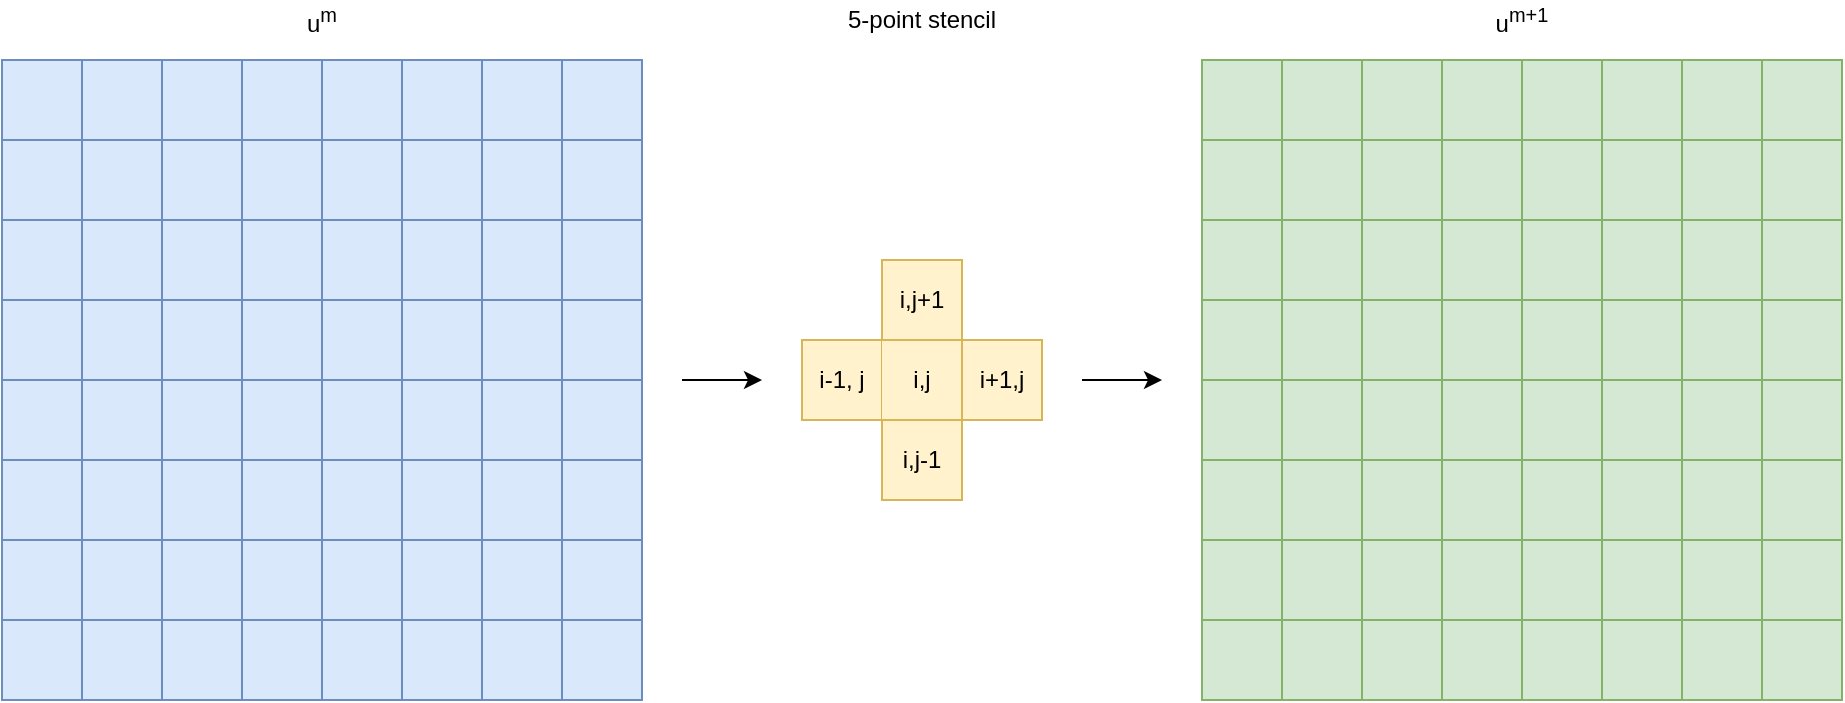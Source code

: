 <mxfile version="14.9.6" type="device"><diagram id="HZfbI1szdyYGrwidaAlg" name="Page-1"><mxGraphModel dx="1371" dy="1000" grid="1" gridSize="10" guides="1" tooltips="1" connect="1" arrows="1" fold="1" page="1" pageScale="1" pageWidth="850" pageHeight="1100" math="0" shadow="0"><root><mxCell id="0"/><mxCell id="1" parent="0"/><mxCell id="8Pho85jAipTzLvh0HM8t-35" value="" style="rounded=0;whiteSpace=wrap;html=1;fillColor=#fff2cc;strokeColor=#d6b656;" parent="1" vertex="1"><mxGeometry x="520" y="300" width="40" height="40" as="geometry"/></mxCell><mxCell id="8Pho85jAipTzLvh0HM8t-1" value="" style="rounded=0;whiteSpace=wrap;html=1;fillColor=#dae8fc;strokeColor=#6c8ebf;" parent="1" vertex="1"><mxGeometry x="120" y="160" width="40" height="40" as="geometry"/></mxCell><mxCell id="8Pho85jAipTzLvh0HM8t-2" value="" style="rounded=0;whiteSpace=wrap;html=1;fillColor=#dae8fc;strokeColor=#6c8ebf;" parent="1" vertex="1"><mxGeometry x="120" y="200" width="40" height="40" as="geometry"/></mxCell><mxCell id="8Pho85jAipTzLvh0HM8t-3" value="" style="rounded=0;whiteSpace=wrap;html=1;fillColor=#dae8fc;strokeColor=#6c8ebf;" parent="1" vertex="1"><mxGeometry x="120" y="240" width="40" height="40" as="geometry"/></mxCell><mxCell id="8Pho85jAipTzLvh0HM8t-4" value="" style="rounded=0;whiteSpace=wrap;html=1;fillColor=#dae8fc;strokeColor=#6c8ebf;" parent="1" vertex="1"><mxGeometry x="160" y="160" width="40" height="40" as="geometry"/></mxCell><mxCell id="8Pho85jAipTzLvh0HM8t-5" value="" style="rounded=0;whiteSpace=wrap;html=1;fillColor=#dae8fc;strokeColor=#6c8ebf;" parent="1" vertex="1"><mxGeometry x="160" y="200" width="40" height="40" as="geometry"/></mxCell><mxCell id="8Pho85jAipTzLvh0HM8t-6" value="" style="rounded=0;whiteSpace=wrap;html=1;fillColor=#dae8fc;strokeColor=#6c8ebf;" parent="1" vertex="1"><mxGeometry x="160" y="240" width="40" height="40" as="geometry"/></mxCell><mxCell id="8Pho85jAipTzLvh0HM8t-7" value="" style="rounded=0;whiteSpace=wrap;html=1;fillColor=#dae8fc;strokeColor=#6c8ebf;" parent="1" vertex="1"><mxGeometry x="200" y="160" width="40" height="40" as="geometry"/></mxCell><mxCell id="8Pho85jAipTzLvh0HM8t-8" value="" style="rounded=0;whiteSpace=wrap;html=1;fillColor=#dae8fc;strokeColor=#6c8ebf;" parent="1" vertex="1"><mxGeometry x="200" y="200" width="40" height="40" as="geometry"/></mxCell><mxCell id="8Pho85jAipTzLvh0HM8t-9" value="" style="rounded=0;whiteSpace=wrap;html=1;fillColor=#dae8fc;strokeColor=#6c8ebf;" parent="1" vertex="1"><mxGeometry x="200" y="240" width="40" height="40" as="geometry"/></mxCell><mxCell id="8Pho85jAipTzLvh0HM8t-10" value="" style="rounded=0;whiteSpace=wrap;html=1;fillColor=#dae8fc;strokeColor=#6c8ebf;" parent="1" vertex="1"><mxGeometry x="240" y="160" width="40" height="40" as="geometry"/></mxCell><mxCell id="8Pho85jAipTzLvh0HM8t-11" value="" style="rounded=0;whiteSpace=wrap;html=1;fillColor=#dae8fc;strokeColor=#6c8ebf;" parent="1" vertex="1"><mxGeometry x="240" y="200" width="40" height="40" as="geometry"/></mxCell><mxCell id="8Pho85jAipTzLvh0HM8t-12" value="" style="rounded=0;whiteSpace=wrap;html=1;fillColor=#dae8fc;strokeColor=#6c8ebf;" parent="1" vertex="1"><mxGeometry x="240" y="240" width="40" height="40" as="geometry"/></mxCell><mxCell id="8Pho85jAipTzLvh0HM8t-13" value="" style="rounded=0;whiteSpace=wrap;html=1;fillColor=#dae8fc;strokeColor=#6c8ebf;" parent="1" vertex="1"><mxGeometry x="280" y="160" width="40" height="40" as="geometry"/></mxCell><mxCell id="8Pho85jAipTzLvh0HM8t-14" value="" style="rounded=0;whiteSpace=wrap;html=1;fillColor=#dae8fc;strokeColor=#6c8ebf;" parent="1" vertex="1"><mxGeometry x="280" y="200" width="40" height="40" as="geometry"/></mxCell><mxCell id="8Pho85jAipTzLvh0HM8t-15" value="" style="rounded=0;whiteSpace=wrap;html=1;fillColor=#dae8fc;strokeColor=#6c8ebf;" parent="1" vertex="1"><mxGeometry x="280" y="240" width="40" height="40" as="geometry"/></mxCell><mxCell id="8Pho85jAipTzLvh0HM8t-19" value="" style="rounded=0;whiteSpace=wrap;html=1;fillColor=#dae8fc;strokeColor=#6c8ebf;" parent="1" vertex="1"><mxGeometry x="120" y="320" width="40" height="40" as="geometry"/></mxCell><mxCell id="8Pho85jAipTzLvh0HM8t-20" value="" style="rounded=0;whiteSpace=wrap;html=1;fillColor=#dae8fc;strokeColor=#6c8ebf;" parent="1" vertex="1"><mxGeometry x="120" y="360" width="40" height="40" as="geometry"/></mxCell><mxCell id="8Pho85jAipTzLvh0HM8t-21" value="" style="rounded=0;whiteSpace=wrap;html=1;fillColor=#dae8fc;strokeColor=#6c8ebf;" parent="1" vertex="1"><mxGeometry x="120" y="400" width="40" height="40" as="geometry"/></mxCell><mxCell id="8Pho85jAipTzLvh0HM8t-22" value="" style="rounded=0;whiteSpace=wrap;html=1;fillColor=#dae8fc;strokeColor=#6c8ebf;" parent="1" vertex="1"><mxGeometry x="160" y="320" width="40" height="40" as="geometry"/></mxCell><mxCell id="8Pho85jAipTzLvh0HM8t-23" value="" style="rounded=0;whiteSpace=wrap;html=1;fillColor=#dae8fc;strokeColor=#6c8ebf;" parent="1" vertex="1"><mxGeometry x="160" y="360" width="40" height="40" as="geometry"/></mxCell><mxCell id="8Pho85jAipTzLvh0HM8t-24" value="" style="rounded=0;whiteSpace=wrap;html=1;fillColor=#dae8fc;strokeColor=#6c8ebf;" parent="1" vertex="1"><mxGeometry x="160" y="400" width="40" height="40" as="geometry"/></mxCell><mxCell id="8Pho85jAipTzLvh0HM8t-25" value="" style="rounded=0;whiteSpace=wrap;html=1;fillColor=#dae8fc;strokeColor=#6c8ebf;" parent="1" vertex="1"><mxGeometry x="200" y="320" width="40" height="40" as="geometry"/></mxCell><mxCell id="8Pho85jAipTzLvh0HM8t-26" value="" style="rounded=0;whiteSpace=wrap;html=1;fillColor=#dae8fc;strokeColor=#6c8ebf;" parent="1" vertex="1"><mxGeometry x="200" y="360" width="40" height="40" as="geometry"/></mxCell><mxCell id="8Pho85jAipTzLvh0HM8t-27" value="" style="rounded=0;whiteSpace=wrap;html=1;fillColor=#dae8fc;strokeColor=#6c8ebf;" parent="1" vertex="1"><mxGeometry x="200" y="400" width="40" height="40" as="geometry"/></mxCell><mxCell id="8Pho85jAipTzLvh0HM8t-28" value="" style="rounded=0;whiteSpace=wrap;html=1;fillColor=#dae8fc;strokeColor=#6c8ebf;" parent="1" vertex="1"><mxGeometry x="240" y="320" width="40" height="40" as="geometry"/></mxCell><mxCell id="8Pho85jAipTzLvh0HM8t-29" value="" style="rounded=0;whiteSpace=wrap;html=1;fillColor=#dae8fc;strokeColor=#6c8ebf;" parent="1" vertex="1"><mxGeometry x="240" y="360" width="40" height="40" as="geometry"/></mxCell><mxCell id="8Pho85jAipTzLvh0HM8t-30" value="" style="rounded=0;whiteSpace=wrap;html=1;fillColor=#dae8fc;strokeColor=#6c8ebf;" parent="1" vertex="1"><mxGeometry x="240" y="400" width="40" height="40" as="geometry"/></mxCell><mxCell id="8Pho85jAipTzLvh0HM8t-31" value="" style="rounded=0;whiteSpace=wrap;html=1;fillColor=#dae8fc;strokeColor=#6c8ebf;" parent="1" vertex="1"><mxGeometry x="280" y="320" width="40" height="40" as="geometry"/></mxCell><mxCell id="8Pho85jAipTzLvh0HM8t-32" value="" style="rounded=0;whiteSpace=wrap;html=1;fillColor=#dae8fc;strokeColor=#6c8ebf;" parent="1" vertex="1"><mxGeometry x="280" y="360" width="40" height="40" as="geometry"/></mxCell><mxCell id="8Pho85jAipTzLvh0HM8t-33" value="" style="rounded=0;whiteSpace=wrap;html=1;fillColor=#dae8fc;strokeColor=#6c8ebf;" parent="1" vertex="1"><mxGeometry x="280" y="400" width="40" height="40" as="geometry"/></mxCell><mxCell id="8Pho85jAipTzLvh0HM8t-34" value="" style="rounded=0;whiteSpace=wrap;html=1;fillColor=#fff2cc;strokeColor=none;" parent="1" vertex="1"><mxGeometry x="560" y="300" width="40" height="40" as="geometry"/></mxCell><mxCell id="8Pho85jAipTzLvh0HM8t-36" value="" style="rounded=0;whiteSpace=wrap;html=1;fillColor=#fff2cc;strokeColor=#d6b656;" parent="1" vertex="1"><mxGeometry x="560" y="340" width="40" height="40" as="geometry"/></mxCell><mxCell id="8Pho85jAipTzLvh0HM8t-37" value="" style="rounded=0;whiteSpace=wrap;html=1;fillColor=#fff2cc;strokeColor=#d6b656;" parent="1" vertex="1"><mxGeometry x="600" y="300" width="40" height="40" as="geometry"/></mxCell><mxCell id="8Pho85jAipTzLvh0HM8t-38" value="" style="rounded=0;whiteSpace=wrap;html=1;fillColor=#fff2cc;strokeColor=#d6b656;fontStyle=1" parent="1" vertex="1"><mxGeometry x="560" y="260" width="40" height="40" as="geometry"/></mxCell><mxCell id="8Pho85jAipTzLvh0HM8t-39" value="5-point stencil" style="text;html=1;strokeColor=none;fillColor=none;align=center;verticalAlign=middle;whiteSpace=wrap;rounded=0;" parent="1" vertex="1"><mxGeometry x="520" y="130" width="120" height="20" as="geometry"/></mxCell><mxCell id="8Pho85jAipTzLvh0HM8t-104" value="" style="rounded=0;whiteSpace=wrap;html=1;fillColor=#dae8fc;strokeColor=#6c8ebf;" parent="1" vertex="1"><mxGeometry x="120" y="280" width="40" height="40" as="geometry"/></mxCell><mxCell id="8Pho85jAipTzLvh0HM8t-105" value="" style="rounded=0;whiteSpace=wrap;html=1;fillColor=#dae8fc;strokeColor=#6c8ebf;" parent="1" vertex="1"><mxGeometry x="160" y="280" width="40" height="40" as="geometry"/></mxCell><mxCell id="8Pho85jAipTzLvh0HM8t-106" value="" style="rounded=0;whiteSpace=wrap;html=1;fillColor=#dae8fc;strokeColor=#6c8ebf;" parent="1" vertex="1"><mxGeometry x="200" y="280" width="40" height="40" as="geometry"/></mxCell><mxCell id="8Pho85jAipTzLvh0HM8t-107" value="" style="rounded=0;whiteSpace=wrap;html=1;fillColor=#dae8fc;strokeColor=#6c8ebf;" parent="1" vertex="1"><mxGeometry x="240" y="280" width="40" height="40" as="geometry"/></mxCell><mxCell id="8Pho85jAipTzLvh0HM8t-108" value="" style="rounded=0;whiteSpace=wrap;html=1;fillColor=#dae8fc;strokeColor=#6c8ebf;" parent="1" vertex="1"><mxGeometry x="280" y="280" width="40" height="40" as="geometry"/></mxCell><mxCell id="8Pho85jAipTzLvh0HM8t-109" value="" style="rounded=0;whiteSpace=wrap;html=1;fillColor=#dae8fc;strokeColor=#6c8ebf;" parent="1" vertex="1"><mxGeometry x="120" y="440" width="40" height="40" as="geometry"/></mxCell><mxCell id="8Pho85jAipTzLvh0HM8t-110" value="" style="rounded=0;whiteSpace=wrap;html=1;fillColor=#dae8fc;strokeColor=#6c8ebf;" parent="1" vertex="1"><mxGeometry x="160" y="440" width="40" height="40" as="geometry"/></mxCell><mxCell id="8Pho85jAipTzLvh0HM8t-111" value="" style="rounded=0;whiteSpace=wrap;html=1;fillColor=#dae8fc;strokeColor=#6c8ebf;" parent="1" vertex="1"><mxGeometry x="200" y="440" width="40" height="40" as="geometry"/></mxCell><mxCell id="8Pho85jAipTzLvh0HM8t-112" value="" style="rounded=0;whiteSpace=wrap;html=1;fillColor=#dae8fc;strokeColor=#6c8ebf;" parent="1" vertex="1"><mxGeometry x="240" y="440" width="40" height="40" as="geometry"/></mxCell><mxCell id="8Pho85jAipTzLvh0HM8t-113" value="" style="rounded=0;whiteSpace=wrap;html=1;fillColor=#dae8fc;strokeColor=#6c8ebf;" parent="1" vertex="1"><mxGeometry x="280" y="440" width="40" height="40" as="geometry"/></mxCell><mxCell id="AraD1zHQAb1P3GsZQ02e-1" value="" style="rounded=0;whiteSpace=wrap;html=1;fillColor=#dae8fc;strokeColor=#6c8ebf;" parent="1" vertex="1"><mxGeometry x="320" y="160" width="40" height="40" as="geometry"/></mxCell><mxCell id="AraD1zHQAb1P3GsZQ02e-2" value="" style="rounded=0;whiteSpace=wrap;html=1;fillColor=#dae8fc;strokeColor=#6c8ebf;" parent="1" vertex="1"><mxGeometry x="320" y="200" width="40" height="40" as="geometry"/></mxCell><mxCell id="AraD1zHQAb1P3GsZQ02e-3" value="" style="rounded=0;whiteSpace=wrap;html=1;fillColor=#dae8fc;strokeColor=#6c8ebf;" parent="1" vertex="1"><mxGeometry x="320" y="240" width="40" height="40" as="geometry"/></mxCell><mxCell id="AraD1zHQAb1P3GsZQ02e-4" value="" style="rounded=0;whiteSpace=wrap;html=1;fillColor=#dae8fc;strokeColor=#6c8ebf;" parent="1" vertex="1"><mxGeometry x="360" y="160" width="40" height="40" as="geometry"/></mxCell><mxCell id="AraD1zHQAb1P3GsZQ02e-5" value="" style="rounded=0;whiteSpace=wrap;html=1;fillColor=#dae8fc;strokeColor=#6c8ebf;" parent="1" vertex="1"><mxGeometry x="360" y="200" width="40" height="40" as="geometry"/></mxCell><mxCell id="AraD1zHQAb1P3GsZQ02e-6" value="" style="rounded=0;whiteSpace=wrap;html=1;fillColor=#dae8fc;strokeColor=#6c8ebf;" parent="1" vertex="1"><mxGeometry x="360" y="240" width="40" height="40" as="geometry"/></mxCell><mxCell id="AraD1zHQAb1P3GsZQ02e-7" value="" style="rounded=0;whiteSpace=wrap;html=1;fillColor=#dae8fc;strokeColor=#6c8ebf;" parent="1" vertex="1"><mxGeometry x="400" y="160" width="40" height="40" as="geometry"/></mxCell><mxCell id="AraD1zHQAb1P3GsZQ02e-8" value="" style="rounded=0;whiteSpace=wrap;html=1;fillColor=#dae8fc;strokeColor=#6c8ebf;" parent="1" vertex="1"><mxGeometry x="400" y="200" width="40" height="40" as="geometry"/></mxCell><mxCell id="AraD1zHQAb1P3GsZQ02e-9" value="" style="rounded=0;whiteSpace=wrap;html=1;fillColor=#dae8fc;strokeColor=#6c8ebf;" parent="1" vertex="1"><mxGeometry x="400" y="240" width="40" height="40" as="geometry"/></mxCell><mxCell id="AraD1zHQAb1P3GsZQ02e-10" value="" style="rounded=0;whiteSpace=wrap;html=1;fillColor=#dae8fc;strokeColor=#6c8ebf;" parent="1" vertex="1"><mxGeometry x="320" y="320" width="40" height="40" as="geometry"/></mxCell><mxCell id="AraD1zHQAb1P3GsZQ02e-11" value="" style="rounded=0;whiteSpace=wrap;html=1;fillColor=#dae8fc;strokeColor=#6c8ebf;" parent="1" vertex="1"><mxGeometry x="320" y="360" width="40" height="40" as="geometry"/></mxCell><mxCell id="AraD1zHQAb1P3GsZQ02e-12" value="" style="rounded=0;whiteSpace=wrap;html=1;fillColor=#dae8fc;strokeColor=#6c8ebf;" parent="1" vertex="1"><mxGeometry x="320" y="400" width="40" height="40" as="geometry"/></mxCell><mxCell id="AraD1zHQAb1P3GsZQ02e-13" value="" style="rounded=0;whiteSpace=wrap;html=1;fillColor=#dae8fc;strokeColor=#6c8ebf;" parent="1" vertex="1"><mxGeometry x="360" y="320" width="40" height="40" as="geometry"/></mxCell><mxCell id="AraD1zHQAb1P3GsZQ02e-14" value="" style="rounded=0;whiteSpace=wrap;html=1;fillColor=#dae8fc;strokeColor=#6c8ebf;" parent="1" vertex="1"><mxGeometry x="360" y="360" width="40" height="40" as="geometry"/></mxCell><mxCell id="AraD1zHQAb1P3GsZQ02e-15" value="" style="rounded=0;whiteSpace=wrap;html=1;fillColor=#dae8fc;strokeColor=#6c8ebf;" parent="1" vertex="1"><mxGeometry x="360" y="400" width="40" height="40" as="geometry"/></mxCell><mxCell id="AraD1zHQAb1P3GsZQ02e-16" value="" style="rounded=0;whiteSpace=wrap;html=1;fillColor=#dae8fc;strokeColor=#6c8ebf;" parent="1" vertex="1"><mxGeometry x="400" y="320" width="40" height="40" as="geometry"/></mxCell><mxCell id="AraD1zHQAb1P3GsZQ02e-17" value="" style="rounded=0;whiteSpace=wrap;html=1;fillColor=#dae8fc;strokeColor=#6c8ebf;" parent="1" vertex="1"><mxGeometry x="400" y="360" width="40" height="40" as="geometry"/></mxCell><mxCell id="AraD1zHQAb1P3GsZQ02e-18" value="" style="rounded=0;whiteSpace=wrap;html=1;fillColor=#dae8fc;strokeColor=#6c8ebf;" parent="1" vertex="1"><mxGeometry x="400" y="400" width="40" height="40" as="geometry"/></mxCell><mxCell id="AraD1zHQAb1P3GsZQ02e-19" value="" style="rounded=0;whiteSpace=wrap;html=1;fillColor=#dae8fc;strokeColor=#6c8ebf;" parent="1" vertex="1"><mxGeometry x="320" y="280" width="40" height="40" as="geometry"/></mxCell><mxCell id="AraD1zHQAb1P3GsZQ02e-20" value="" style="rounded=0;whiteSpace=wrap;html=1;fillColor=#dae8fc;strokeColor=#6c8ebf;" parent="1" vertex="1"><mxGeometry x="360" y="280" width="40" height="40" as="geometry"/></mxCell><mxCell id="AraD1zHQAb1P3GsZQ02e-21" value="" style="rounded=0;whiteSpace=wrap;html=1;fillColor=#dae8fc;strokeColor=#6c8ebf;" parent="1" vertex="1"><mxGeometry x="400" y="280" width="40" height="40" as="geometry"/></mxCell><mxCell id="AraD1zHQAb1P3GsZQ02e-22" value="" style="rounded=0;whiteSpace=wrap;html=1;fillColor=#dae8fc;strokeColor=#6c8ebf;" parent="1" vertex="1"><mxGeometry x="320" y="440" width="40" height="40" as="geometry"/></mxCell><mxCell id="AraD1zHQAb1P3GsZQ02e-23" value="" style="rounded=0;whiteSpace=wrap;html=1;fillColor=#dae8fc;strokeColor=#6c8ebf;" parent="1" vertex="1"><mxGeometry x="360" y="440" width="40" height="40" as="geometry"/></mxCell><mxCell id="AraD1zHQAb1P3GsZQ02e-24" value="" style="rounded=0;whiteSpace=wrap;html=1;fillColor=#dae8fc;strokeColor=#6c8ebf;" parent="1" vertex="1"><mxGeometry x="400" y="440" width="40" height="40" as="geometry"/></mxCell><mxCell id="AraD1zHQAb1P3GsZQ02e-25" value="u&lt;sup&gt;m&lt;/sup&gt;" style="text;html=1;strokeColor=none;fillColor=none;align=center;verticalAlign=middle;whiteSpace=wrap;rounded=0;" parent="1" vertex="1"><mxGeometry x="200" y="130" width="160" height="20" as="geometry"/></mxCell><mxCell id="u5ZBXcb9aGc47k-hQGag-66" value="" style="rounded=0;whiteSpace=wrap;html=1;fillColor=#d5e8d4;strokeColor=#82b366;" vertex="1" parent="1"><mxGeometry x="720" y="160" width="40" height="40" as="geometry"/></mxCell><mxCell id="u5ZBXcb9aGc47k-hQGag-67" value="" style="rounded=0;whiteSpace=wrap;html=1;fillColor=#d5e8d4;strokeColor=#82b366;" vertex="1" parent="1"><mxGeometry x="720" y="200" width="40" height="40" as="geometry"/></mxCell><mxCell id="u5ZBXcb9aGc47k-hQGag-68" value="" style="rounded=0;whiteSpace=wrap;html=1;fillColor=#d5e8d4;strokeColor=#82b366;" vertex="1" parent="1"><mxGeometry x="720" y="240" width="40" height="40" as="geometry"/></mxCell><mxCell id="u5ZBXcb9aGc47k-hQGag-69" value="" style="rounded=0;whiteSpace=wrap;html=1;fillColor=#d5e8d4;strokeColor=#82b366;" vertex="1" parent="1"><mxGeometry x="760" y="160" width="40" height="40" as="geometry"/></mxCell><mxCell id="u5ZBXcb9aGc47k-hQGag-70" value="" style="rounded=0;whiteSpace=wrap;html=1;fillColor=#d5e8d4;strokeColor=#82b366;" vertex="1" parent="1"><mxGeometry x="760" y="200" width="40" height="40" as="geometry"/></mxCell><mxCell id="u5ZBXcb9aGc47k-hQGag-71" value="" style="rounded=0;whiteSpace=wrap;html=1;fillColor=#d5e8d4;strokeColor=#82b366;" vertex="1" parent="1"><mxGeometry x="760" y="240" width="40" height="40" as="geometry"/></mxCell><mxCell id="u5ZBXcb9aGc47k-hQGag-72" value="" style="rounded=0;whiteSpace=wrap;html=1;fillColor=#d5e8d4;strokeColor=#82b366;" vertex="1" parent="1"><mxGeometry x="800" y="160" width="40" height="40" as="geometry"/></mxCell><mxCell id="u5ZBXcb9aGc47k-hQGag-73" value="" style="rounded=0;whiteSpace=wrap;html=1;fillColor=#d5e8d4;strokeColor=#82b366;" vertex="1" parent="1"><mxGeometry x="800" y="200" width="40" height="40" as="geometry"/></mxCell><mxCell id="u5ZBXcb9aGc47k-hQGag-74" value="" style="rounded=0;whiteSpace=wrap;html=1;fillColor=#d5e8d4;strokeColor=#82b366;" vertex="1" parent="1"><mxGeometry x="800" y="240" width="40" height="40" as="geometry"/></mxCell><mxCell id="u5ZBXcb9aGc47k-hQGag-75" value="" style="rounded=0;whiteSpace=wrap;html=1;fillColor=#d5e8d4;strokeColor=#82b366;" vertex="1" parent="1"><mxGeometry x="840" y="160" width="40" height="40" as="geometry"/></mxCell><mxCell id="u5ZBXcb9aGc47k-hQGag-76" value="" style="rounded=0;whiteSpace=wrap;html=1;fillColor=#d5e8d4;strokeColor=#82b366;" vertex="1" parent="1"><mxGeometry x="840" y="200" width="40" height="40" as="geometry"/></mxCell><mxCell id="u5ZBXcb9aGc47k-hQGag-77" value="" style="rounded=0;whiteSpace=wrap;html=1;fillColor=#d5e8d4;strokeColor=#82b366;" vertex="1" parent="1"><mxGeometry x="840" y="240" width="40" height="40" as="geometry"/></mxCell><mxCell id="u5ZBXcb9aGc47k-hQGag-78" value="" style="rounded=0;whiteSpace=wrap;html=1;fillColor=#d5e8d4;strokeColor=#82b366;" vertex="1" parent="1"><mxGeometry x="880" y="160" width="40" height="40" as="geometry"/></mxCell><mxCell id="u5ZBXcb9aGc47k-hQGag-79" value="" style="rounded=0;whiteSpace=wrap;html=1;fillColor=#d5e8d4;strokeColor=#82b366;" vertex="1" parent="1"><mxGeometry x="880" y="200" width="40" height="40" as="geometry"/></mxCell><mxCell id="u5ZBXcb9aGc47k-hQGag-80" value="" style="rounded=0;whiteSpace=wrap;html=1;fillColor=#d5e8d4;strokeColor=#82b366;" vertex="1" parent="1"><mxGeometry x="880" y="240" width="40" height="40" as="geometry"/></mxCell><mxCell id="u5ZBXcb9aGc47k-hQGag-81" value="" style="rounded=0;whiteSpace=wrap;html=1;fillColor=#d5e8d4;strokeColor=#82b366;" vertex="1" parent="1"><mxGeometry x="720" y="320" width="40" height="40" as="geometry"/></mxCell><mxCell id="u5ZBXcb9aGc47k-hQGag-82" value="" style="rounded=0;whiteSpace=wrap;html=1;fillColor=#d5e8d4;strokeColor=#82b366;" vertex="1" parent="1"><mxGeometry x="720" y="360" width="40" height="40" as="geometry"/></mxCell><mxCell id="u5ZBXcb9aGc47k-hQGag-83" value="" style="rounded=0;whiteSpace=wrap;html=1;fillColor=#d5e8d4;strokeColor=#82b366;" vertex="1" parent="1"><mxGeometry x="720" y="400" width="40" height="40" as="geometry"/></mxCell><mxCell id="u5ZBXcb9aGc47k-hQGag-84" value="" style="rounded=0;whiteSpace=wrap;html=1;fillColor=#d5e8d4;strokeColor=#82b366;" vertex="1" parent="1"><mxGeometry x="760" y="320" width="40" height="40" as="geometry"/></mxCell><mxCell id="u5ZBXcb9aGc47k-hQGag-85" value="" style="rounded=0;whiteSpace=wrap;html=1;fillColor=#d5e8d4;strokeColor=#82b366;" vertex="1" parent="1"><mxGeometry x="760" y="360" width="40" height="40" as="geometry"/></mxCell><mxCell id="u5ZBXcb9aGc47k-hQGag-86" value="" style="rounded=0;whiteSpace=wrap;html=1;fillColor=#d5e8d4;strokeColor=#82b366;" vertex="1" parent="1"><mxGeometry x="760" y="400" width="40" height="40" as="geometry"/></mxCell><mxCell id="u5ZBXcb9aGc47k-hQGag-87" value="" style="rounded=0;whiteSpace=wrap;html=1;fillColor=#d5e8d4;strokeColor=#82b366;" vertex="1" parent="1"><mxGeometry x="800" y="320" width="40" height="40" as="geometry"/></mxCell><mxCell id="u5ZBXcb9aGc47k-hQGag-88" value="" style="rounded=0;whiteSpace=wrap;html=1;fillColor=#d5e8d4;strokeColor=#82b366;" vertex="1" parent="1"><mxGeometry x="800" y="360" width="40" height="40" as="geometry"/></mxCell><mxCell id="u5ZBXcb9aGc47k-hQGag-89" value="" style="rounded=0;whiteSpace=wrap;html=1;fillColor=#d5e8d4;strokeColor=#82b366;" vertex="1" parent="1"><mxGeometry x="800" y="400" width="40" height="40" as="geometry"/></mxCell><mxCell id="u5ZBXcb9aGc47k-hQGag-90" value="" style="rounded=0;whiteSpace=wrap;html=1;fillColor=#d5e8d4;strokeColor=#82b366;" vertex="1" parent="1"><mxGeometry x="840" y="320" width="40" height="40" as="geometry"/></mxCell><mxCell id="u5ZBXcb9aGc47k-hQGag-91" value="" style="rounded=0;whiteSpace=wrap;html=1;fillColor=#d5e8d4;strokeColor=#82b366;" vertex="1" parent="1"><mxGeometry x="840" y="360" width="40" height="40" as="geometry"/></mxCell><mxCell id="u5ZBXcb9aGc47k-hQGag-92" value="" style="rounded=0;whiteSpace=wrap;html=1;fillColor=#d5e8d4;strokeColor=#82b366;" vertex="1" parent="1"><mxGeometry x="840" y="400" width="40" height="40" as="geometry"/></mxCell><mxCell id="u5ZBXcb9aGc47k-hQGag-93" value="" style="rounded=0;whiteSpace=wrap;html=1;fillColor=#d5e8d4;strokeColor=#82b366;" vertex="1" parent="1"><mxGeometry x="880" y="320" width="40" height="40" as="geometry"/></mxCell><mxCell id="u5ZBXcb9aGc47k-hQGag-94" value="" style="rounded=0;whiteSpace=wrap;html=1;fillColor=#d5e8d4;strokeColor=#82b366;" vertex="1" parent="1"><mxGeometry x="880" y="360" width="40" height="40" as="geometry"/></mxCell><mxCell id="u5ZBXcb9aGc47k-hQGag-95" value="" style="rounded=0;whiteSpace=wrap;html=1;fillColor=#d5e8d4;strokeColor=#82b366;" vertex="1" parent="1"><mxGeometry x="880" y="400" width="40" height="40" as="geometry"/></mxCell><mxCell id="u5ZBXcb9aGc47k-hQGag-96" value="" style="rounded=0;whiteSpace=wrap;html=1;fillColor=#d5e8d4;strokeColor=#82b366;" vertex="1" parent="1"><mxGeometry x="720" y="280" width="40" height="40" as="geometry"/></mxCell><mxCell id="u5ZBXcb9aGc47k-hQGag-97" value="" style="rounded=0;whiteSpace=wrap;html=1;fillColor=#d5e8d4;strokeColor=#82b366;" vertex="1" parent="1"><mxGeometry x="760" y="280" width="40" height="40" as="geometry"/></mxCell><mxCell id="u5ZBXcb9aGc47k-hQGag-98" value="" style="rounded=0;whiteSpace=wrap;html=1;fillColor=#d5e8d4;strokeColor=#82b366;" vertex="1" parent="1"><mxGeometry x="800" y="280" width="40" height="40" as="geometry"/></mxCell><mxCell id="u5ZBXcb9aGc47k-hQGag-99" value="" style="rounded=0;whiteSpace=wrap;html=1;fillColor=#d5e8d4;strokeColor=#82b366;" vertex="1" parent="1"><mxGeometry x="840" y="280" width="40" height="40" as="geometry"/></mxCell><mxCell id="u5ZBXcb9aGc47k-hQGag-100" value="" style="rounded=0;whiteSpace=wrap;html=1;fillColor=#d5e8d4;strokeColor=#82b366;" vertex="1" parent="1"><mxGeometry x="880" y="280" width="40" height="40" as="geometry"/></mxCell><mxCell id="u5ZBXcb9aGc47k-hQGag-101" value="" style="rounded=0;whiteSpace=wrap;html=1;fillColor=#d5e8d4;strokeColor=#82b366;" vertex="1" parent="1"><mxGeometry x="720" y="440" width="40" height="40" as="geometry"/></mxCell><mxCell id="u5ZBXcb9aGc47k-hQGag-102" value="" style="rounded=0;whiteSpace=wrap;html=1;fillColor=#d5e8d4;strokeColor=#82b366;" vertex="1" parent="1"><mxGeometry x="760" y="440" width="40" height="40" as="geometry"/></mxCell><mxCell id="u5ZBXcb9aGc47k-hQGag-103" value="" style="rounded=0;whiteSpace=wrap;html=1;fillColor=#d5e8d4;strokeColor=#82b366;" vertex="1" parent="1"><mxGeometry x="800" y="440" width="40" height="40" as="geometry"/></mxCell><mxCell id="u5ZBXcb9aGc47k-hQGag-104" value="" style="rounded=0;whiteSpace=wrap;html=1;fillColor=#d5e8d4;strokeColor=#82b366;" vertex="1" parent="1"><mxGeometry x="840" y="440" width="40" height="40" as="geometry"/></mxCell><mxCell id="u5ZBXcb9aGc47k-hQGag-105" value="" style="rounded=0;whiteSpace=wrap;html=1;fillColor=#d5e8d4;strokeColor=#82b366;" vertex="1" parent="1"><mxGeometry x="880" y="440" width="40" height="40" as="geometry"/></mxCell><mxCell id="u5ZBXcb9aGc47k-hQGag-106" value="" style="rounded=0;whiteSpace=wrap;html=1;fillColor=#d5e8d4;strokeColor=#82b366;" vertex="1" parent="1"><mxGeometry x="920" y="160" width="40" height="40" as="geometry"/></mxCell><mxCell id="u5ZBXcb9aGc47k-hQGag-107" value="" style="rounded=0;whiteSpace=wrap;html=1;fillColor=#d5e8d4;strokeColor=#82b366;" vertex="1" parent="1"><mxGeometry x="920" y="200" width="40" height="40" as="geometry"/></mxCell><mxCell id="u5ZBXcb9aGc47k-hQGag-108" value="" style="rounded=0;whiteSpace=wrap;html=1;fillColor=#d5e8d4;strokeColor=#82b366;" vertex="1" parent="1"><mxGeometry x="920" y="240" width="40" height="40" as="geometry"/></mxCell><mxCell id="u5ZBXcb9aGc47k-hQGag-109" value="" style="rounded=0;whiteSpace=wrap;html=1;fillColor=#d5e8d4;strokeColor=#82b366;" vertex="1" parent="1"><mxGeometry x="960" y="160" width="40" height="40" as="geometry"/></mxCell><mxCell id="u5ZBXcb9aGc47k-hQGag-110" value="" style="rounded=0;whiteSpace=wrap;html=1;fillColor=#d5e8d4;strokeColor=#82b366;" vertex="1" parent="1"><mxGeometry x="960" y="200" width="40" height="40" as="geometry"/></mxCell><mxCell id="u5ZBXcb9aGc47k-hQGag-111" value="" style="rounded=0;whiteSpace=wrap;html=1;fillColor=#d5e8d4;strokeColor=#82b366;" vertex="1" parent="1"><mxGeometry x="960" y="240" width="40" height="40" as="geometry"/></mxCell><mxCell id="u5ZBXcb9aGc47k-hQGag-112" value="" style="rounded=0;whiteSpace=wrap;html=1;fillColor=#d5e8d4;strokeColor=#82b366;" vertex="1" parent="1"><mxGeometry x="1000" y="160" width="40" height="40" as="geometry"/></mxCell><mxCell id="u5ZBXcb9aGc47k-hQGag-113" value="" style="rounded=0;whiteSpace=wrap;html=1;fillColor=#d5e8d4;strokeColor=#82b366;" vertex="1" parent="1"><mxGeometry x="1000" y="200" width="40" height="40" as="geometry"/></mxCell><mxCell id="u5ZBXcb9aGc47k-hQGag-114" value="" style="rounded=0;whiteSpace=wrap;html=1;fillColor=#d5e8d4;strokeColor=#82b366;" vertex="1" parent="1"><mxGeometry x="1000" y="240" width="40" height="40" as="geometry"/></mxCell><mxCell id="u5ZBXcb9aGc47k-hQGag-115" value="" style="rounded=0;whiteSpace=wrap;html=1;fillColor=#d5e8d4;strokeColor=#82b366;" vertex="1" parent="1"><mxGeometry x="920" y="320" width="40" height="40" as="geometry"/></mxCell><mxCell id="u5ZBXcb9aGc47k-hQGag-116" value="" style="rounded=0;whiteSpace=wrap;html=1;fillColor=#d5e8d4;strokeColor=#82b366;" vertex="1" parent="1"><mxGeometry x="920" y="360" width="40" height="40" as="geometry"/></mxCell><mxCell id="u5ZBXcb9aGc47k-hQGag-117" value="" style="rounded=0;whiteSpace=wrap;html=1;fillColor=#d5e8d4;strokeColor=#82b366;" vertex="1" parent="1"><mxGeometry x="920" y="400" width="40" height="40" as="geometry"/></mxCell><mxCell id="u5ZBXcb9aGc47k-hQGag-118" value="" style="rounded=0;whiteSpace=wrap;html=1;fillColor=#d5e8d4;strokeColor=#82b366;" vertex="1" parent="1"><mxGeometry x="960" y="320" width="40" height="40" as="geometry"/></mxCell><mxCell id="u5ZBXcb9aGc47k-hQGag-119" value="" style="rounded=0;whiteSpace=wrap;html=1;fillColor=#d5e8d4;strokeColor=#82b366;" vertex="1" parent="1"><mxGeometry x="960" y="360" width="40" height="40" as="geometry"/></mxCell><mxCell id="u5ZBXcb9aGc47k-hQGag-120" value="" style="rounded=0;whiteSpace=wrap;html=1;fillColor=#d5e8d4;strokeColor=#82b366;" vertex="1" parent="1"><mxGeometry x="960" y="400" width="40" height="40" as="geometry"/></mxCell><mxCell id="u5ZBXcb9aGc47k-hQGag-121" value="" style="rounded=0;whiteSpace=wrap;html=1;fillColor=#d5e8d4;strokeColor=#82b366;" vertex="1" parent="1"><mxGeometry x="1000" y="320" width="40" height="40" as="geometry"/></mxCell><mxCell id="u5ZBXcb9aGc47k-hQGag-122" value="" style="rounded=0;whiteSpace=wrap;html=1;fillColor=#d5e8d4;strokeColor=#82b366;" vertex="1" parent="1"><mxGeometry x="1000" y="360" width="40" height="40" as="geometry"/></mxCell><mxCell id="u5ZBXcb9aGc47k-hQGag-123" value="" style="rounded=0;whiteSpace=wrap;html=1;fillColor=#d5e8d4;strokeColor=#82b366;" vertex="1" parent="1"><mxGeometry x="1000" y="400" width="40" height="40" as="geometry"/></mxCell><mxCell id="u5ZBXcb9aGc47k-hQGag-124" value="" style="rounded=0;whiteSpace=wrap;html=1;fillColor=#d5e8d4;strokeColor=#82b366;" vertex="1" parent="1"><mxGeometry x="920" y="280" width="40" height="40" as="geometry"/></mxCell><mxCell id="u5ZBXcb9aGc47k-hQGag-125" value="" style="rounded=0;whiteSpace=wrap;html=1;fillColor=#d5e8d4;strokeColor=#82b366;" vertex="1" parent="1"><mxGeometry x="960" y="280" width="40" height="40" as="geometry"/></mxCell><mxCell id="u5ZBXcb9aGc47k-hQGag-126" value="" style="rounded=0;whiteSpace=wrap;html=1;fillColor=#d5e8d4;strokeColor=#82b366;" vertex="1" parent="1"><mxGeometry x="1000" y="280" width="40" height="40" as="geometry"/></mxCell><mxCell id="u5ZBXcb9aGc47k-hQGag-127" value="" style="rounded=0;whiteSpace=wrap;html=1;fillColor=#d5e8d4;strokeColor=#82b366;" vertex="1" parent="1"><mxGeometry x="920" y="440" width="40" height="40" as="geometry"/></mxCell><mxCell id="u5ZBXcb9aGc47k-hQGag-128" value="" style="rounded=0;whiteSpace=wrap;html=1;fillColor=#d5e8d4;strokeColor=#82b366;" vertex="1" parent="1"><mxGeometry x="960" y="440" width="40" height="40" as="geometry"/></mxCell><mxCell id="u5ZBXcb9aGc47k-hQGag-129" value="" style="rounded=0;whiteSpace=wrap;html=1;fillColor=#d5e8d4;strokeColor=#82b366;" vertex="1" parent="1"><mxGeometry x="1000" y="440" width="40" height="40" as="geometry"/></mxCell><mxCell id="u5ZBXcb9aGc47k-hQGag-130" value="u&lt;sup&gt;m+1&lt;/sup&gt;" style="text;html=1;align=center;verticalAlign=middle;whiteSpace=wrap;rounded=0;" vertex="1" parent="1"><mxGeometry x="800" y="130" width="160" height="20" as="geometry"/></mxCell><mxCell id="u5ZBXcb9aGc47k-hQGag-131" value="" style="endArrow=classic;html=1;" edge="1" parent="1"><mxGeometry width="50" height="50" relative="1" as="geometry"><mxPoint x="460" y="320" as="sourcePoint"/><mxPoint x="500" y="320" as="targetPoint"/></mxGeometry></mxCell><mxCell id="u5ZBXcb9aGc47k-hQGag-132" value="" style="endArrow=classic;html=1;" edge="1" parent="1"><mxGeometry width="50" height="50" relative="1" as="geometry"><mxPoint x="660" y="320" as="sourcePoint"/><mxPoint x="700" y="320" as="targetPoint"/></mxGeometry></mxCell><mxCell id="u5ZBXcb9aGc47k-hQGag-133" value="i,j+1" style="text;html=1;align=center;verticalAlign=middle;whiteSpace=wrap;rounded=0;" vertex="1" parent="1"><mxGeometry x="560" y="270" width="40" height="20" as="geometry"/></mxCell><mxCell id="u5ZBXcb9aGc47k-hQGag-134" value="i,j-1" style="text;html=1;align=center;verticalAlign=middle;whiteSpace=wrap;rounded=0;" vertex="1" parent="1"><mxGeometry x="560" y="350" width="40" height="20" as="geometry"/></mxCell><mxCell id="u5ZBXcb9aGc47k-hQGag-135" value="i+1,j" style="text;html=1;align=center;verticalAlign=middle;whiteSpace=wrap;rounded=0;" vertex="1" parent="1"><mxGeometry x="600" y="310" width="40" height="20" as="geometry"/></mxCell><mxCell id="u5ZBXcb9aGc47k-hQGag-136" value="i-1, j" style="text;html=1;align=center;verticalAlign=middle;whiteSpace=wrap;rounded=0;" vertex="1" parent="1"><mxGeometry x="520" y="310" width="40" height="20" as="geometry"/></mxCell><mxCell id="u5ZBXcb9aGc47k-hQGag-137" value="i,j" style="text;html=1;align=center;verticalAlign=middle;whiteSpace=wrap;rounded=0;" vertex="1" parent="1"><mxGeometry x="560" y="310" width="40" height="20" as="geometry"/></mxCell></root></mxGraphModel></diagram></mxfile>